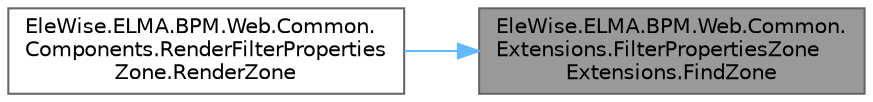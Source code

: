 digraph "EleWise.ELMA.BPM.Web.Common.Extensions.FilterPropertiesZoneExtensions.FindZone"
{
 // LATEX_PDF_SIZE
  bgcolor="transparent";
  edge [fontname=Helvetica,fontsize=10,labelfontname=Helvetica,labelfontsize=10];
  node [fontname=Helvetica,fontsize=10,shape=box,height=0.2,width=0.4];
  rankdir="RL";
  Node1 [id="Node000001",label="EleWise.ELMA.BPM.Web.Common.\lExtensions.FilterPropertiesZone\lExtensions.FindZone",height=0.2,width=0.4,color="gray40", fillcolor="grey60", style="filled", fontcolor="black",tooltip="Найти зону в дереве"];
  Node1 -> Node2 [id="edge1_Node000001_Node000002",dir="back",color="steelblue1",style="solid",tooltip=" "];
  Node2 [id="Node000002",label="EleWise.ELMA.BPM.Web.Common.\lComponents.RenderFilterProperties\lZone.RenderZone",height=0.2,width=0.4,color="grey40", fillcolor="white", style="filled",URL="$class_ele_wise_1_1_e_l_m_a_1_1_b_p_m_1_1_web_1_1_common_1_1_components_1_1_render_filter_properties_zone.html#ace0d8475437c6300ad3cd94740991dc5",tooltip=" "];
}
